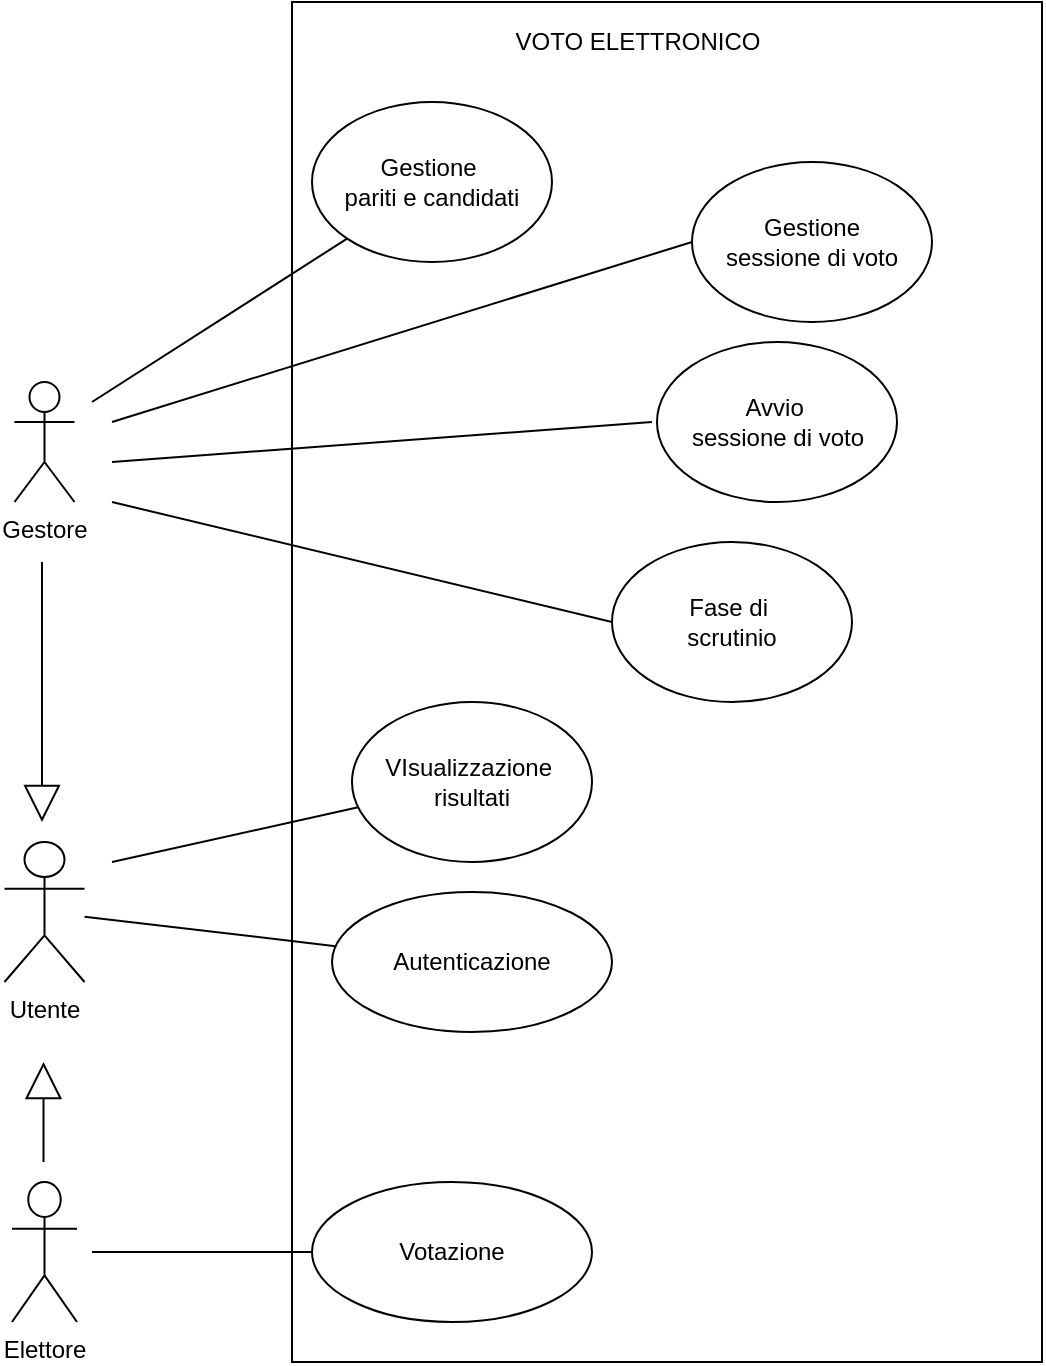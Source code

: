 <mxfile version="16.5.1" type="device" pages="2"><diagram id="xKi0kCcVrGn-QULOvdkW" name="Pagina-1"><mxGraphModel dx="275" dy="1025" grid="1" gridSize="10" guides="1" tooltips="1" connect="1" arrows="1" fold="1" page="1" pageScale="1" pageWidth="827" pageHeight="1169" math="0" shadow="0"><root><mxCell id="0"/><mxCell id="1" parent="0"/><mxCell id="3SJ9uHyum7tB6V2Hfz1i-1" value="" style="rounded=0;whiteSpace=wrap;html=1;" parent="1" vertex="1"><mxGeometry x="1030" y="70" width="375" height="680" as="geometry"/></mxCell><mxCell id="3SJ9uHyum7tB6V2Hfz1i-3" value="VOTO ELETTRONICO" style="text;html=1;strokeColor=none;fillColor=none;align=center;verticalAlign=middle;whiteSpace=wrap;rounded=0;" parent="1" vertex="1"><mxGeometry x="1072.5" y="70" width="260" height="40" as="geometry"/></mxCell><mxCell id="3SJ9uHyum7tB6V2Hfz1i-4" value="Utente&lt;br&gt;" style="shape=umlActor;verticalLabelPosition=bottom;verticalAlign=top;html=1;outlineConnect=0;" parent="1" vertex="1"><mxGeometry x="886.25" y="490" width="40" height="70" as="geometry"/></mxCell><mxCell id="3SJ9uHyum7tB6V2Hfz1i-10" value="Elettore" style="shape=umlActor;verticalLabelPosition=bottom;verticalAlign=top;html=1;outlineConnect=0;" parent="1" vertex="1"><mxGeometry x="890" y="660" width="32.5" height="70" as="geometry"/></mxCell><mxCell id="3SJ9uHyum7tB6V2Hfz1i-13" value="Gestore" style="shape=umlActor;verticalLabelPosition=bottom;verticalAlign=top;html=1;outlineConnect=0;" parent="1" vertex="1"><mxGeometry x="891.25" y="260" width="30" height="60" as="geometry"/></mxCell><mxCell id="3SJ9uHyum7tB6V2Hfz1i-15" value="" style="endArrow=none;html=1;rounded=0;entryX=0;entryY=0.5;entryDx=0;entryDy=0;" parent="1" target="3SJ9uHyum7tB6V2Hfz1i-38" edge="1"><mxGeometry width="50" height="50" relative="1" as="geometry"><mxPoint x="930" y="695" as="sourcePoint"/><mxPoint x="1100" y="750" as="targetPoint"/></mxGeometry></mxCell><mxCell id="3SJ9uHyum7tB6V2Hfz1i-16" value="Gestione&lt;br&gt;sessione di voto&lt;br&gt;" style="ellipse;whiteSpace=wrap;html=1;" parent="1" vertex="1"><mxGeometry x="1230" y="150" width="120" height="80" as="geometry"/></mxCell><mxCell id="3SJ9uHyum7tB6V2Hfz1i-19" value="Avvio&amp;nbsp;&lt;br&gt;sessione di voto" style="ellipse;whiteSpace=wrap;html=1;" parent="1" vertex="1"><mxGeometry x="1212.5" y="240" width="120" height="80" as="geometry"/></mxCell><mxCell id="3SJ9uHyum7tB6V2Hfz1i-21" value="" style="endArrow=none;html=1;rounded=0;exitX=0;exitY=0.5;exitDx=0;exitDy=0;" parent="1" source="3SJ9uHyum7tB6V2Hfz1i-16" edge="1"><mxGeometry width="50" height="50" relative="1" as="geometry"><mxPoint x="1650" y="360" as="sourcePoint"/><mxPoint x="940" y="280" as="targetPoint"/></mxGeometry></mxCell><mxCell id="3SJ9uHyum7tB6V2Hfz1i-27" value="Fase di&amp;nbsp;&lt;br&gt;scrutinio" style="ellipse;whiteSpace=wrap;html=1;" parent="1" vertex="1"><mxGeometry x="1190" y="340" width="120" height="80" as="geometry"/></mxCell><mxCell id="3SJ9uHyum7tB6V2Hfz1i-28" value="" style="endArrow=none;html=1;rounded=0;entryX=0;entryY=0.5;entryDx=0;entryDy=0;" parent="1" target="3SJ9uHyum7tB6V2Hfz1i-27" edge="1"><mxGeometry width="50" height="50" relative="1" as="geometry"><mxPoint x="940" y="320" as="sourcePoint"/><mxPoint x="980" y="180" as="targetPoint"/></mxGeometry></mxCell><mxCell id="3SJ9uHyum7tB6V2Hfz1i-36" value="" style="endArrow=block;endSize=16;endFill=0;html=1;rounded=0;" parent="1" edge="1"><mxGeometry x="-0.125" y="-30" width="160" relative="1" as="geometry"><mxPoint x="905" y="350" as="sourcePoint"/><mxPoint x="905" y="480" as="targetPoint"/><mxPoint as="offset"/></mxGeometry></mxCell><mxCell id="3SJ9uHyum7tB6V2Hfz1i-37" value="" style="endArrow=block;endSize=16;endFill=0;html=1;rounded=0;" parent="1" edge="1"><mxGeometry x="-0.125" y="-30" width="160" relative="1" as="geometry"><mxPoint x="905.75" y="650" as="sourcePoint"/><mxPoint x="905.75" y="600" as="targetPoint"/><mxPoint as="offset"/></mxGeometry></mxCell><mxCell id="3SJ9uHyum7tB6V2Hfz1i-38" value="Votazione" style="ellipse;whiteSpace=wrap;html=1;" parent="1" vertex="1"><mxGeometry x="1040" y="660" width="140" height="70" as="geometry"/></mxCell><mxCell id="3SJ9uHyum7tB6V2Hfz1i-40" value="Autenticazione" style="ellipse;whiteSpace=wrap;html=1;fillColor=none;" parent="1" vertex="1"><mxGeometry x="1050" y="515" width="140" height="70" as="geometry"/></mxCell><mxCell id="3SJ9uHyum7tB6V2Hfz1i-50" value="" style="endArrow=none;html=1;rounded=0;" parent="1" source="3SJ9uHyum7tB6V2Hfz1i-40" target="3SJ9uHyum7tB6V2Hfz1i-4" edge="1"><mxGeometry width="50" height="50" relative="1" as="geometry"><mxPoint x="1120" y="470" as="sourcePoint"/><mxPoint x="930" y="505" as="targetPoint"/></mxGeometry></mxCell><mxCell id="PX0BY9RYSo0D1YwQaf6w-2" value="Gestione&amp;nbsp;&lt;br&gt;pariti e candidati" style="ellipse;whiteSpace=wrap;html=1;" parent="1" vertex="1"><mxGeometry x="1040" y="120" width="120" height="80" as="geometry"/></mxCell><mxCell id="PX0BY9RYSo0D1YwQaf6w-3" value="" style="endArrow=none;html=1;rounded=0;entryX=0;entryY=1;entryDx=0;entryDy=0;" parent="1" target="PX0BY9RYSo0D1YwQaf6w-2" edge="1"><mxGeometry width="50" height="50" relative="1" as="geometry"><mxPoint x="930" y="270" as="sourcePoint"/><mxPoint x="1070" y="120" as="targetPoint"/></mxGeometry></mxCell><mxCell id="AYSky6akZz-wM3RdIAuS-3" value="" style="endArrow=none;html=1;rounded=0;" parent="1" edge="1"><mxGeometry width="50" height="50" relative="1" as="geometry"><mxPoint x="940" y="300" as="sourcePoint"/><mxPoint x="1210" y="280" as="targetPoint"/></mxGeometry></mxCell><mxCell id="1aHH4aHjDgf2TIcgRo-Y-2" value="VIsualizzazione&amp;nbsp;&lt;br&gt;risultati" style="ellipse;whiteSpace=wrap;html=1;" parent="1" vertex="1"><mxGeometry x="1060" y="420" width="120" height="80" as="geometry"/></mxCell><mxCell id="1aHH4aHjDgf2TIcgRo-Y-3" value="" style="endArrow=none;html=1;rounded=0;" parent="1" target="1aHH4aHjDgf2TIcgRo-Y-2" edge="1"><mxGeometry width="50" height="50" relative="1" as="geometry"><mxPoint x="940" y="500" as="sourcePoint"/><mxPoint x="1030" y="370" as="targetPoint"/></mxGeometry></mxCell></root></mxGraphModel></diagram><diagram id="rSVkr03FjU37LvDVe21o" name="Pagina-2"><mxGraphModel dx="275" dy="1025" grid="1" gridSize="10" guides="1" tooltips="1" connect="1" arrows="1" fold="1" page="1" pageScale="1" pageWidth="827" pageHeight="1169" math="0" shadow="0"><root><mxCell id="RExE4Koi1qtgVNR9gu9h-0"/><mxCell id="RExE4Koi1qtgVNR9gu9h-1" parent="RExE4Koi1qtgVNR9gu9h-0"/><mxCell id="xNS2bQThVGCnBsNeX7hM-0" value="Gestione sessione&amp;nbsp;&lt;br&gt;di voto" style="ellipse;whiteSpace=wrap;html=1;" parent="RExE4Koi1qtgVNR9gu9h-1" vertex="1"><mxGeometry x="1090" y="140" width="120" height="80" as="geometry"/></mxCell><mxCell id="YDis_4Z3IN01vUDEJ1_W-0" value="" style="endArrow=block;endSize=16;endFill=0;html=1;rounded=0;exitX=1;exitY=0;exitDx=0;exitDy=0;entryX=0;entryY=1;entryDx=0;entryDy=0;" parent="RExE4Koi1qtgVNR9gu9h-1" source="YDis_4Z3IN01vUDEJ1_W-1" target="xNS2bQThVGCnBsNeX7hM-0" edge="1"><mxGeometry x="-0.125" y="-30" width="160" relative="1" as="geometry"><mxPoint x="1080" y="280" as="sourcePoint"/><mxPoint x="1110" y="240" as="targetPoint"/><mxPoint as="offset"/></mxGeometry></mxCell><mxCell id="YDis_4Z3IN01vUDEJ1_W-1" value="Creazione&amp;nbsp;&lt;br&gt;sessione di voto" style="ellipse;whiteSpace=wrap;html=1;" parent="RExE4Koi1qtgVNR9gu9h-1" vertex="1"><mxGeometry x="960" y="240" width="120" height="80" as="geometry"/></mxCell><mxCell id="YDis_4Z3IN01vUDEJ1_W-2" value="Modifica&amp;nbsp;&lt;br&gt;parametri" style="ellipse;whiteSpace=wrap;html=1;" parent="RExE4Koi1qtgVNR9gu9h-1" vertex="1"><mxGeometry x="1090" y="270" width="120" height="80" as="geometry"/></mxCell><mxCell id="YDis_4Z3IN01vUDEJ1_W-3" value="" style="endArrow=block;endSize=16;endFill=0;html=1;rounded=0;entryX=0.5;entryY=1;entryDx=0;entryDy=0;exitX=0.5;exitY=0;exitDx=0;exitDy=0;" parent="RExE4Koi1qtgVNR9gu9h-1" source="YDis_4Z3IN01vUDEJ1_W-2" target="xNS2bQThVGCnBsNeX7hM-0" edge="1"><mxGeometry x="-0.125" y="-30" width="160" relative="1" as="geometry"><mxPoint x="1170" y="270" as="sourcePoint"/><mxPoint x="1134.627" y="226.247" as="targetPoint"/><mxPoint as="offset"/></mxGeometry></mxCell><mxCell id="YDis_4Z3IN01vUDEJ1_W-5" value="Eliminazione&lt;br&gt;sessione di voto" style="ellipse;whiteSpace=wrap;html=1;" parent="RExE4Koi1qtgVNR9gu9h-1" vertex="1"><mxGeometry x="1220" y="250" width="120" height="80" as="geometry"/></mxCell><mxCell id="YDis_4Z3IN01vUDEJ1_W-7" value="" style="endArrow=block;endSize=16;endFill=0;html=1;rounded=0;exitX=0;exitY=0;exitDx=0;exitDy=0;entryX=1;entryY=1;entryDx=0;entryDy=0;" parent="RExE4Koi1qtgVNR9gu9h-1" source="YDis_4Z3IN01vUDEJ1_W-5" target="xNS2bQThVGCnBsNeX7hM-0" edge="1"><mxGeometry x="-0.125" y="-30" width="160" relative="1" as="geometry"><mxPoint x="1200" y="250" as="sourcePoint"/><mxPoint x="1200" y="200" as="targetPoint"/><mxPoint as="offset"/></mxGeometry></mxCell></root></mxGraphModel></diagram></mxfile>